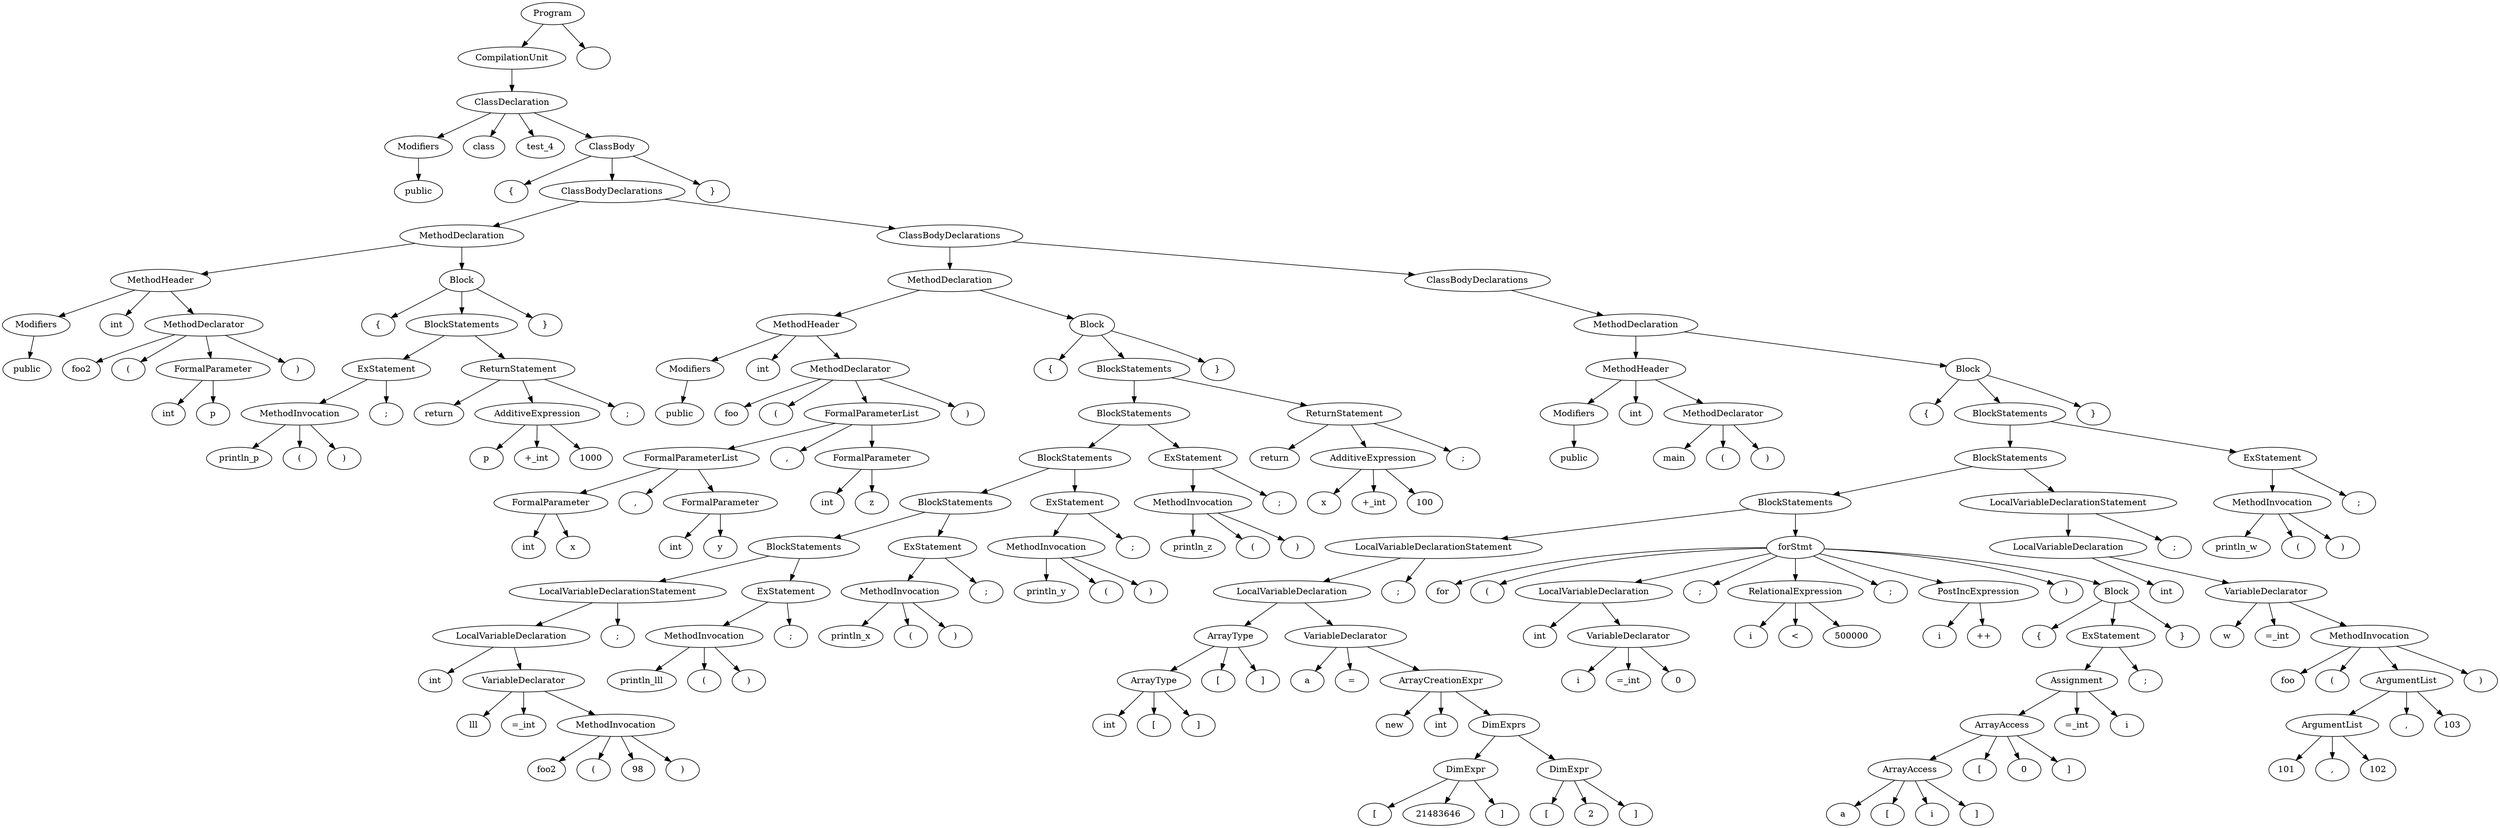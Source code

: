 digraph G {
n1 [label="public"]
n2 [label="Modifiers"]
n2->n1;
n3 [label="class"]
n4 [label="test_4"]
n5 [label="{"]
n6 [label="public"]
n7 [label="Modifiers"]
n7->n6;
n8 [label="int"]
n9 [label="foo2"]
n10 [label="("]
n11 [label="int"]
n12 [label="p"]
n13 [label="FormalParameter"]
n13->n12;
n13->n11;
n14 [label=")"]
n15 [label="MethodDeclarator"]
n15->n14;
n15->n13;
n15->n10;
n15->n9;
n16 [label="MethodHeader"]
n16->n15;
n16->n8;
n16->n7;
n17 [label="{"]
n18 [label="println_p"]
n19 [label="("]
n20 [label=")"]
n21 [label="MethodInvocation"]
n21->n20;
n21->n19;
n21->n18;
n22 [label=";"]
n23 [label="ExStatement"]
n23->n22;
n23->n21;
n24 [label="return"]
n25 [label="p"]
n26 [label="+_int"]
n27 [label="1000"]
n28 [label="AdditiveExpression"]
n28->n27;
n28->n26;
n28->n25;
n29 [label=";"]
n30 [label="ReturnStatement"]
n30->n29;
n30->n28;
n30->n24;
n31 [label="BlockStatements"]
n31->n30;
n31->n23;
n32 [label="}"]
n33 [label="Block"]
n33->n32;
n33->n31;
n33->n17;
n34 [label="MethodDeclaration"]
n34->n33;
n34->n16;
n35 [label="public"]
n36 [label="Modifiers"]
n36->n35;
n37 [label="int"]
n38 [label="foo"]
n39 [label="("]
n40 [label="int"]
n41 [label="x"]
n42 [label="FormalParameter"]
n42->n41;
n42->n40;
n43 [label=","]
n44 [label="int"]
n45 [label="y"]
n46 [label="FormalParameter"]
n46->n45;
n46->n44;
n47 [label="FormalParameterList"]
n47->n46;
n47->n43;
n47->n42;
n48 [label=","]
n49 [label="int"]
n50 [label="z"]
n51 [label="FormalParameter"]
n51->n50;
n51->n49;
n52 [label="FormalParameterList"]
n52->n51;
n52->n48;
n52->n47;
n53 [label=")"]
n54 [label="MethodDeclarator"]
n54->n53;
n54->n52;
n54->n39;
n54->n38;
n55 [label="MethodHeader"]
n55->n54;
n55->n37;
n55->n36;
n56 [label="{"]
n57 [label="int"]
n58 [label="lll"]
n59 [label="=_int"]
n60 [label="foo2"]
n61 [label="("]
n62 [label="98"]
n63 [label=")"]
n64 [label="MethodInvocation"]
n64->n63;
n64->n62;
n64->n61;
n64->n60;
n65 [label="VariableDeclarator"]
n65->n64;
n65->n59;
n65->n58;
n66 [label="LocalVariableDeclaration"]
n66->n65;
n66->n57;
n67 [label=";"]
n68 [label="LocalVariableDeclarationStatement"]
n68->n67;
n68->n66;
n69 [label="println_lll"]
n70 [label="("]
n71 [label=")"]
n72 [label="MethodInvocation"]
n72->n71;
n72->n70;
n72->n69;
n73 [label=";"]
n74 [label="ExStatement"]
n74->n73;
n74->n72;
n75 [label="BlockStatements"]
n75->n74;
n75->n68;
n76 [label="println_x"]
n77 [label="("]
n78 [label=")"]
n79 [label="MethodInvocation"]
n79->n78;
n79->n77;
n79->n76;
n80 [label=";"]
n81 [label="ExStatement"]
n81->n80;
n81->n79;
n82 [label="BlockStatements"]
n82->n81;
n82->n75;
n83 [label="println_y"]
n84 [label="("]
n85 [label=")"]
n86 [label="MethodInvocation"]
n86->n85;
n86->n84;
n86->n83;
n87 [label=";"]
n88 [label="ExStatement"]
n88->n87;
n88->n86;
n89 [label="BlockStatements"]
n89->n88;
n89->n82;
n90 [label="println_z"]
n91 [label="("]
n92 [label=")"]
n93 [label="MethodInvocation"]
n93->n92;
n93->n91;
n93->n90;
n94 [label=";"]
n95 [label="ExStatement"]
n95->n94;
n95->n93;
n96 [label="BlockStatements"]
n96->n95;
n96->n89;
n97 [label="return"]
n98 [label="x"]
n99 [label="+_int"]
n100 [label="100"]
n101 [label="AdditiveExpression"]
n101->n100;
n101->n99;
n101->n98;
n102 [label=";"]
n103 [label="ReturnStatement"]
n103->n102;
n103->n101;
n103->n97;
n104 [label="BlockStatements"]
n104->n103;
n104->n96;
n105 [label="}"]
n106 [label="Block"]
n106->n105;
n106->n104;
n106->n56;
n107 [label="MethodDeclaration"]
n107->n106;
n107->n55;
n108 [label="public"]
n109 [label="Modifiers"]
n109->n108;
n110 [label="int"]
n111 [label="main"]
n112 [label="("]
n113 [label=")"]
n114 [label="MethodDeclarator"]
n114->n113;
n114->n112;
n114->n111;
n115 [label="MethodHeader"]
n115->n114;
n115->n110;
n115->n109;
n116 [label="{"]
n117 [label="int"]
n118 [label="["]
n119 [label="]"]
n120 [label="ArrayType"]
n120->n119;
n120->n118;
n120->n117;
n121 [label="["]
n122 [label="]"]
n123 [label="ArrayType"]
n123->n122;
n123->n121;
n123->n120;
n124 [label="a"]
n125 [label="="]
n126 [label="new"]
n127 [label="int"]
n128 [label="["]
n129 [label="21483646"]
n130 [label="]"]
n131 [label="DimExpr"]
n131->n130;
n131->n129;
n131->n128;
n132 [label="["]
n133 [label="2"]
n134 [label="]"]
n135 [label="DimExpr"]
n135->n134;
n135->n133;
n135->n132;
n136 [label="DimExprs"]
n136->n135;
n136->n131;
n137 [label="ArrayCreationExpr"]
n137->n136;
n137->n127;
n137->n126;
n138 [label="VariableDeclarator"]
n138->n137;
n138->n125;
n138->n124;
n139 [label="LocalVariableDeclaration"]
n139->n138;
n139->n123;
n140 [label=";"]
n141 [label="LocalVariableDeclarationStatement"]
n141->n140;
n141->n139;
n142 [label="for"]
n143 [label="("]
n144 [label="int"]
n145 [label="i"]
n146 [label="=_int"]
n147 [label="0"]
n148 [label="VariableDeclarator"]
n148->n147;
n148->n146;
n148->n145;
n149 [label="LocalVariableDeclaration"]
n149->n148;
n149->n144;
n150 [label=";"]
n151 [label="i"]
n152 [label="<"]
n153 [label="500000"]
n154 [label="RelationalExpression"]
n154->n153;
n154->n152;
n154->n151;
n155 [label=";"]
n156 [label="i"]
n157 [label="++"]
n158 [label="PostIncExpression"]
n158->n157;
n158->n156;
n159 [label=")"]
n160 [label="{"]
n161 [label="a"]
n162 [label="["]
n163 [label="i"]
n164 [label="]"]
n165 [label="ArrayAccess"]
n165->n164;
n165->n163;
n165->n162;
n165->n161;
n166 [label="["]
n167 [label="0"]
n168 [label="]"]
n169 [label="ArrayAccess"]
n169->n168;
n169->n167;
n169->n166;
n169->n165;
n170 [label="=_int"]
n171 [label="i"]
n172 [label="Assignment"]
n172->n171;
n172->n170;
n172->n169;
n173 [label=";"]
n174 [label="ExStatement"]
n174->n173;
n174->n172;
n175 [label="}"]
n176 [label="Block"]
n176->n175;
n176->n174;
n176->n160;
n177 [label="forStmt"]
n177->n176;
n177->n159;
n177->n158;
n177->n155;
n177->n154;
n177->n150;
n177->n149;
n177->n143;
n177->n142;
n178 [label="BlockStatements"]
n178->n177;
n178->n141;
n179 [label="int"]
n180 [label="w"]
n181 [label="=_int"]
n182 [label="foo"]
n183 [label="("]
n184 [label="101"]
n185 [label=","]
n186 [label="102"]
n187 [label="ArgumentList"]
n187->n186;
n187->n185;
n187->n184;
n188 [label=","]
n189 [label="103"]
n190 [label="ArgumentList"]
n190->n189;
n190->n188;
n190->n187;
n191 [label=")"]
n192 [label="MethodInvocation"]
n192->n191;
n192->n190;
n192->n183;
n192->n182;
n193 [label="VariableDeclarator"]
n193->n192;
n193->n181;
n193->n180;
n194 [label="LocalVariableDeclaration"]
n194->n193;
n194->n179;
n195 [label=";"]
n196 [label="LocalVariableDeclarationStatement"]
n196->n195;
n196->n194;
n197 [label="BlockStatements"]
n197->n196;
n197->n178;
n198 [label="println_w"]
n199 [label="("]
n200 [label=")"]
n201 [label="MethodInvocation"]
n201->n200;
n201->n199;
n201->n198;
n202 [label=";"]
n203 [label="ExStatement"]
n203->n202;
n203->n201;
n204 [label="BlockStatements"]
n204->n203;
n204->n197;
n205 [label="}"]
n206 [label="Block"]
n206->n205;
n206->n204;
n206->n116;
n207 [label="MethodDeclaration"]
n207->n206;
n207->n115;
n208 [label="ClassBodyDeclarations"]
n208->n207;
n209 [label="ClassBodyDeclarations"]
n209->n208;
n209->n107;
n210 [label="ClassBodyDeclarations"]
n210->n209;
n210->n34;
n211 [label="}"]
n212 [label="ClassBody"]
n212->n211;
n212->n210;
n212->n5;
n213 [label="ClassDeclaration"]
n213->n212;
n213->n4;
n213->n3;
n213->n2;
n214 [label="CompilationUnit"]
n214->n213;
n215 [label="Program"]
n215->n216;
n215->n214;
n216 [label=""]
}
